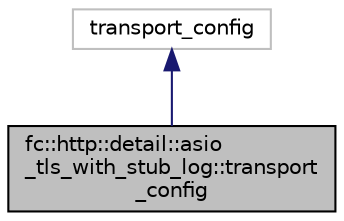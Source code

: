 digraph "fc::http::detail::asio_tls_with_stub_log::transport_config"
{
  edge [fontname="Helvetica",fontsize="10",labelfontname="Helvetica",labelfontsize="10"];
  node [fontname="Helvetica",fontsize="10",shape=record];
  Node0 [label="fc::http::detail::asio\l_tls_with_stub_log::transport\l_config",height=0.2,width=0.4,color="black", fillcolor="grey75", style="filled", fontcolor="black"];
  Node1 -> Node0 [dir="back",color="midnightblue",fontsize="10",style="solid",fontname="Helvetica"];
  Node1 [label="transport_config",height=0.2,width=0.4,color="grey75", fillcolor="white", style="filled"];
}
